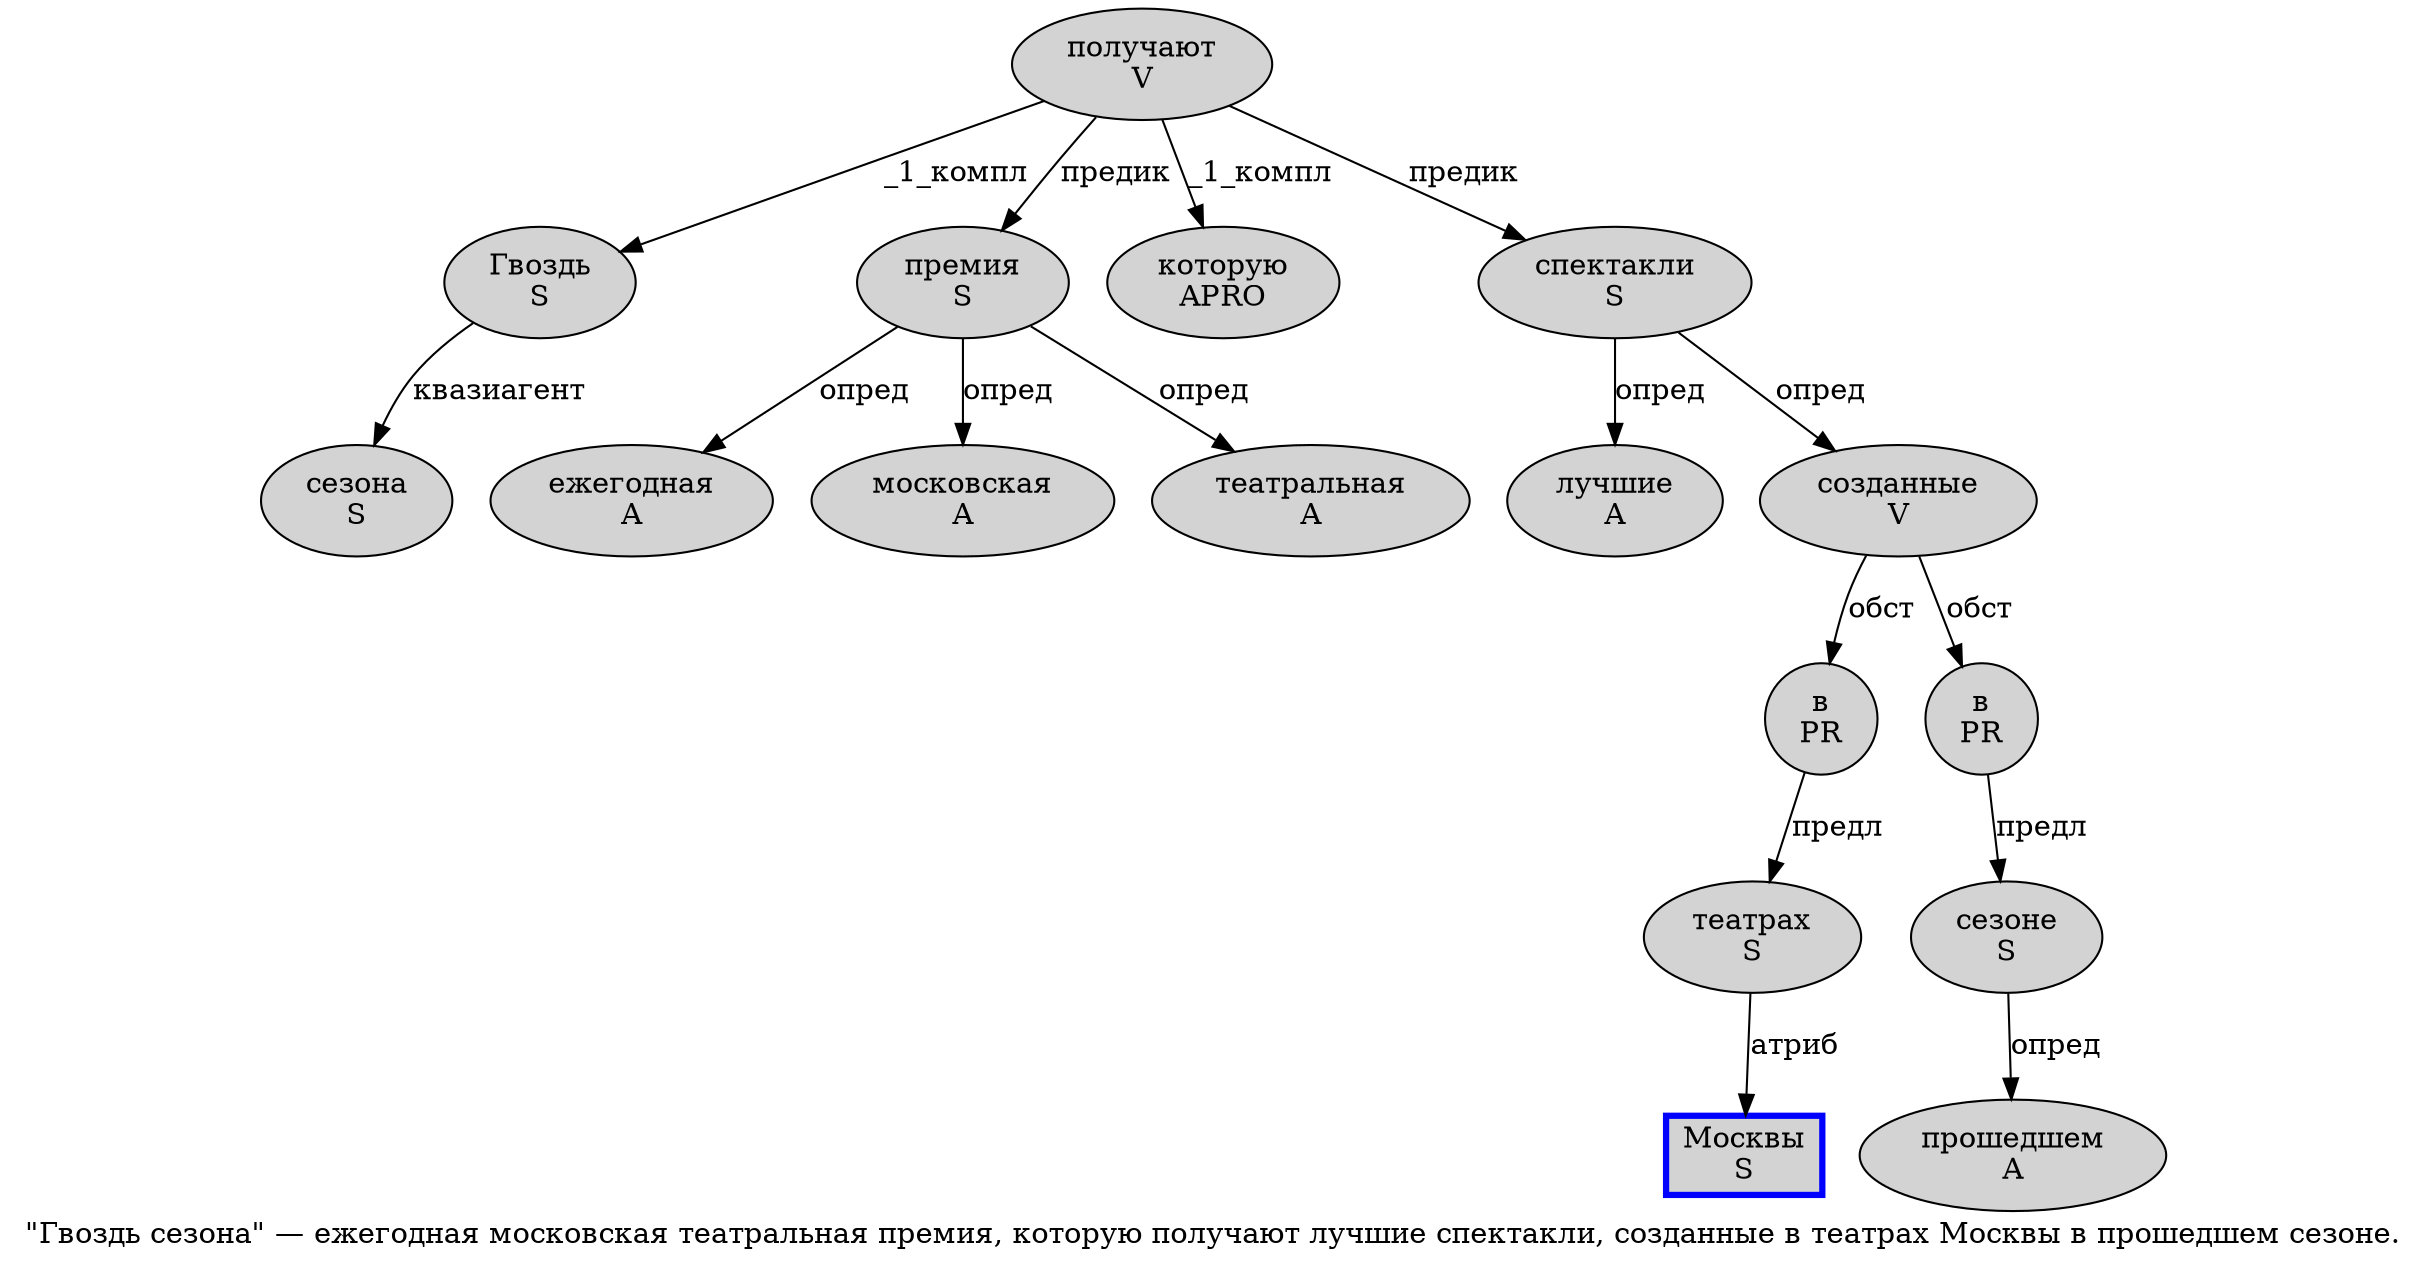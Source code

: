 digraph SENTENCE_1010 {
	graph [label="\"Гвоздь сезона\" — ежегодная московская театральная премия, которую получают лучшие спектакли, созданные в театрах Москвы в прошедшем сезоне."]
	node [style=filled]
		1 [label="Гвоздь
S" color="" fillcolor=lightgray penwidth=1 shape=ellipse]
		2 [label="сезона
S" color="" fillcolor=lightgray penwidth=1 shape=ellipse]
		5 [label="ежегодная
A" color="" fillcolor=lightgray penwidth=1 shape=ellipse]
		6 [label="московская
A" color="" fillcolor=lightgray penwidth=1 shape=ellipse]
		7 [label="театральная
A" color="" fillcolor=lightgray penwidth=1 shape=ellipse]
		8 [label="премия
S" color="" fillcolor=lightgray penwidth=1 shape=ellipse]
		10 [label="которую
APRO" color="" fillcolor=lightgray penwidth=1 shape=ellipse]
		11 [label="получают
V" color="" fillcolor=lightgray penwidth=1 shape=ellipse]
		12 [label="лучшие
A" color="" fillcolor=lightgray penwidth=1 shape=ellipse]
		13 [label="спектакли
S" color="" fillcolor=lightgray penwidth=1 shape=ellipse]
		15 [label="созданные
V" color="" fillcolor=lightgray penwidth=1 shape=ellipse]
		16 [label="в
PR" color="" fillcolor=lightgray penwidth=1 shape=ellipse]
		17 [label="театрах
S" color="" fillcolor=lightgray penwidth=1 shape=ellipse]
		18 [label="Москвы
S" color=blue fillcolor=lightgray penwidth=3 shape=box]
		19 [label="в
PR" color="" fillcolor=lightgray penwidth=1 shape=ellipse]
		20 [label="прошедшем
A" color="" fillcolor=lightgray penwidth=1 shape=ellipse]
		21 [label="сезоне
S" color="" fillcolor=lightgray penwidth=1 shape=ellipse]
			11 -> 1 [label="_1_компл"]
			11 -> 8 [label="предик"]
			11 -> 10 [label="_1_компл"]
			11 -> 13 [label="предик"]
			1 -> 2 [label="квазиагент"]
			17 -> 18 [label="атриб"]
			13 -> 12 [label="опред"]
			13 -> 15 [label="опред"]
			8 -> 5 [label="опред"]
			8 -> 6 [label="опред"]
			8 -> 7 [label="опред"]
			15 -> 16 [label="обст"]
			15 -> 19 [label="обст"]
			21 -> 20 [label="опред"]
			16 -> 17 [label="предл"]
			19 -> 21 [label="предл"]
}
